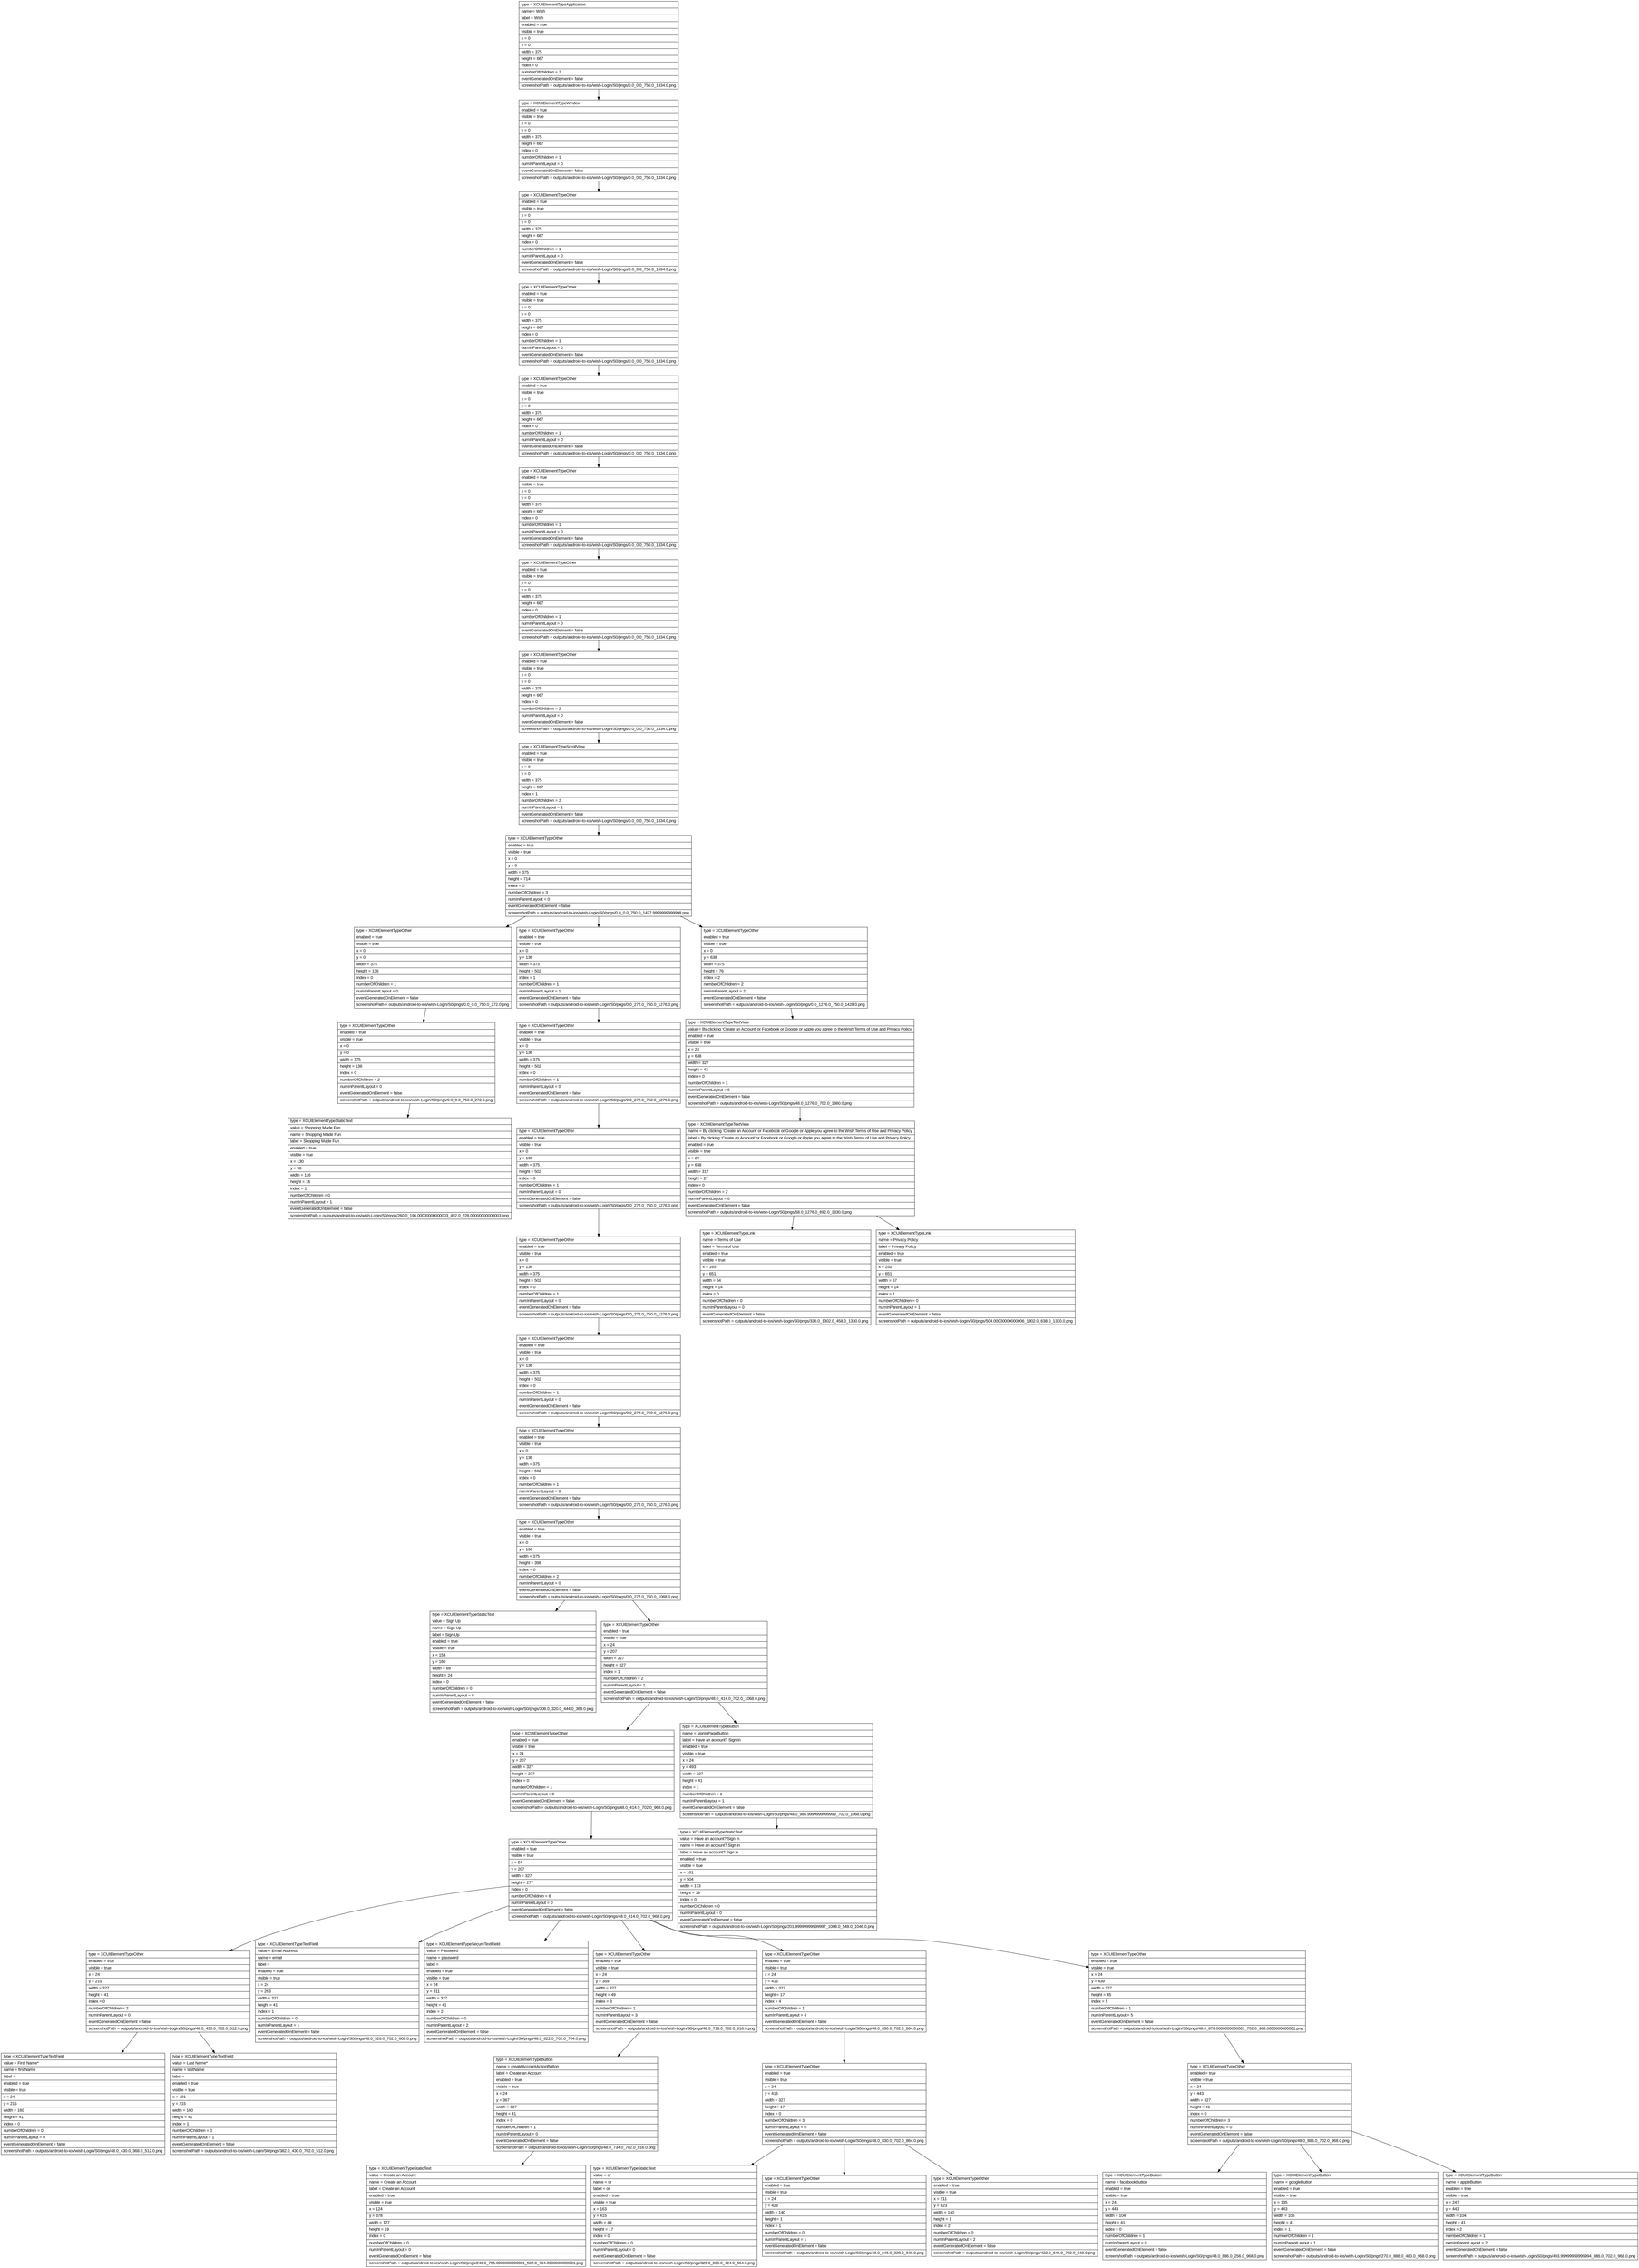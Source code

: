 digraph Layout {

	node [shape=record fontname=Arial];

	0	[label="{type = XCUIElementTypeApplication\l|name = Wish\l|label = Wish\l|enabled = true\l|visible = true\l|x = 0\l|y = 0\l|width = 375\l|height = 667\l|index = 0\l|numberOfChildren = 2\l|eventGeneratedOnElement = false \l|screenshotPath = outputs/android-to-ios/wish-Login/S0/pngs/0.0_0.0_750.0_1334.0.png\l}"]
	1	[label="{type = XCUIElementTypeWindow\l|enabled = true\l|visible = true\l|x = 0\l|y = 0\l|width = 375\l|height = 667\l|index = 0\l|numberOfChildren = 1\l|numInParentLayout = 0\l|eventGeneratedOnElement = false \l|screenshotPath = outputs/android-to-ios/wish-Login/S0/pngs/0.0_0.0_750.0_1334.0.png\l}"]
	2	[label="{type = XCUIElementTypeOther\l|enabled = true\l|visible = true\l|x = 0\l|y = 0\l|width = 375\l|height = 667\l|index = 0\l|numberOfChildren = 1\l|numInParentLayout = 0\l|eventGeneratedOnElement = false \l|screenshotPath = outputs/android-to-ios/wish-Login/S0/pngs/0.0_0.0_750.0_1334.0.png\l}"]
	3	[label="{type = XCUIElementTypeOther\l|enabled = true\l|visible = true\l|x = 0\l|y = 0\l|width = 375\l|height = 667\l|index = 0\l|numberOfChildren = 1\l|numInParentLayout = 0\l|eventGeneratedOnElement = false \l|screenshotPath = outputs/android-to-ios/wish-Login/S0/pngs/0.0_0.0_750.0_1334.0.png\l}"]
	4	[label="{type = XCUIElementTypeOther\l|enabled = true\l|visible = true\l|x = 0\l|y = 0\l|width = 375\l|height = 667\l|index = 0\l|numberOfChildren = 1\l|numInParentLayout = 0\l|eventGeneratedOnElement = false \l|screenshotPath = outputs/android-to-ios/wish-Login/S0/pngs/0.0_0.0_750.0_1334.0.png\l}"]
	5	[label="{type = XCUIElementTypeOther\l|enabled = true\l|visible = true\l|x = 0\l|y = 0\l|width = 375\l|height = 667\l|index = 0\l|numberOfChildren = 1\l|numInParentLayout = 0\l|eventGeneratedOnElement = false \l|screenshotPath = outputs/android-to-ios/wish-Login/S0/pngs/0.0_0.0_750.0_1334.0.png\l}"]
	6	[label="{type = XCUIElementTypeOther\l|enabled = true\l|visible = true\l|x = 0\l|y = 0\l|width = 375\l|height = 667\l|index = 0\l|numberOfChildren = 1\l|numInParentLayout = 0\l|eventGeneratedOnElement = false \l|screenshotPath = outputs/android-to-ios/wish-Login/S0/pngs/0.0_0.0_750.0_1334.0.png\l}"]
	7	[label="{type = XCUIElementTypeOther\l|enabled = true\l|visible = true\l|x = 0\l|y = 0\l|width = 375\l|height = 667\l|index = 0\l|numberOfChildren = 2\l|numInParentLayout = 0\l|eventGeneratedOnElement = false \l|screenshotPath = outputs/android-to-ios/wish-Login/S0/pngs/0.0_0.0_750.0_1334.0.png\l}"]
	8	[label="{type = XCUIElementTypeScrollView\l|enabled = true\l|visible = true\l|x = 0\l|y = 0\l|width = 375\l|height = 667\l|index = 1\l|numberOfChildren = 2\l|numInParentLayout = 1\l|eventGeneratedOnElement = false \l|screenshotPath = outputs/android-to-ios/wish-Login/S0/pngs/0.0_0.0_750.0_1334.0.png\l}"]
	9	[label="{type = XCUIElementTypeOther\l|enabled = true\l|visible = true\l|x = 0\l|y = 0\l|width = 375\l|height = 714\l|index = 0\l|numberOfChildren = 3\l|numInParentLayout = 0\l|eventGeneratedOnElement = false \l|screenshotPath = outputs/android-to-ios/wish-Login/S0/pngs/0.0_0.0_750.0_1427.9999999999998.png\l}"]
	10	[label="{type = XCUIElementTypeOther\l|enabled = true\l|visible = true\l|x = 0\l|y = 0\l|width = 375\l|height = 136\l|index = 0\l|numberOfChildren = 1\l|numInParentLayout = 0\l|eventGeneratedOnElement = false \l|screenshotPath = outputs/android-to-ios/wish-Login/S0/pngs/0.0_0.0_750.0_272.0.png\l}"]
	11	[label="{type = XCUIElementTypeOther\l|enabled = true\l|visible = true\l|x = 0\l|y = 136\l|width = 375\l|height = 502\l|index = 1\l|numberOfChildren = 1\l|numInParentLayout = 1\l|eventGeneratedOnElement = false \l|screenshotPath = outputs/android-to-ios/wish-Login/S0/pngs/0.0_272.0_750.0_1276.0.png\l}"]
	12	[label="{type = XCUIElementTypeOther\l|enabled = true\l|visible = true\l|x = 0\l|y = 638\l|width = 375\l|height = 76\l|index = 2\l|numberOfChildren = 2\l|numInParentLayout = 2\l|eventGeneratedOnElement = false \l|screenshotPath = outputs/android-to-ios/wish-Login/S0/pngs/0.0_1276.0_750.0_1428.0.png\l}"]
	13	[label="{type = XCUIElementTypeOther\l|enabled = true\l|visible = true\l|x = 0\l|y = 0\l|width = 375\l|height = 136\l|index = 0\l|numberOfChildren = 2\l|numInParentLayout = 0\l|eventGeneratedOnElement = false \l|screenshotPath = outputs/android-to-ios/wish-Login/S0/pngs/0.0_0.0_750.0_272.0.png\l}"]
	14	[label="{type = XCUIElementTypeOther\l|enabled = true\l|visible = true\l|x = 0\l|y = 136\l|width = 375\l|height = 502\l|index = 0\l|numberOfChildren = 1\l|numInParentLayout = 0\l|eventGeneratedOnElement = false \l|screenshotPath = outputs/android-to-ios/wish-Login/S0/pngs/0.0_272.0_750.0_1276.0.png\l}"]
	15	[label="{type = XCUIElementTypeTextView\l|value = By clicking ‘Create an Account’ or Facebook or Google or Apple you agree to the Wish Terms of Use and Privacy Policy\l|enabled = true\l|visible = true\l|x = 24\l|y = 638\l|width = 327\l|height = 42\l|index = 0\l|numberOfChildren = 1\l|numInParentLayout = 0\l|eventGeneratedOnElement = false \l|screenshotPath = outputs/android-to-ios/wish-Login/S0/pngs/48.0_1276.0_702.0_1360.0.png\l}"]
	16	[label="{type = XCUIElementTypeStaticText\l|value = Shopping Made Fun\l|name = Shopping Made Fun\l|label = Shopping Made Fun\l|enabled = true\l|visible = true\l|x = 130\l|y = 98\l|width = 116\l|height = 16\l|index = 1\l|numberOfChildren = 0\l|numInParentLayout = 1\l|eventGeneratedOnElement = false \l|screenshotPath = outputs/android-to-ios/wish-Login/S0/pngs/260.0_196.00000000000003_492.0_228.00000000000003.png\l}"]
	17	[label="{type = XCUIElementTypeOther\l|enabled = true\l|visible = true\l|x = 0\l|y = 136\l|width = 375\l|height = 502\l|index = 0\l|numberOfChildren = 1\l|numInParentLayout = 0\l|eventGeneratedOnElement = false \l|screenshotPath = outputs/android-to-ios/wish-Login/S0/pngs/0.0_272.0_750.0_1276.0.png\l}"]
	18	[label="{type = XCUIElementTypeTextView\l|name = By clicking ‘Create an Account’ or Facebook or Google or Apple you agree to the Wish Terms of Use and Privacy Policy\l|label = By clicking ‘Create an Account’ or Facebook or Google or Apple you agree to the Wish Terms of Use and Privacy Policy\l|enabled = true\l|visible = true\l|x = 29\l|y = 638\l|width = 317\l|height = 27\l|index = 0\l|numberOfChildren = 2\l|numInParentLayout = 0\l|eventGeneratedOnElement = false \l|screenshotPath = outputs/android-to-ios/wish-Login/S0/pngs/58.0_1276.0_692.0_1330.0.png\l}"]
	19	[label="{type = XCUIElementTypeOther\l|enabled = true\l|visible = true\l|x = 0\l|y = 136\l|width = 375\l|height = 502\l|index = 0\l|numberOfChildren = 1\l|numInParentLayout = 0\l|eventGeneratedOnElement = false \l|screenshotPath = outputs/android-to-ios/wish-Login/S0/pngs/0.0_272.0_750.0_1276.0.png\l}"]
	20	[label="{type = XCUIElementTypeLink\l|name = Terms of Use\l|label = Terms of Use\l|enabled = true\l|visible = true\l|x = 165\l|y = 651\l|width = 64\l|height = 14\l|index = 0\l|numberOfChildren = 0\l|numInParentLayout = 0\l|eventGeneratedOnElement = false \l|screenshotPath = outputs/android-to-ios/wish-Login/S0/pngs/330.0_1302.0_458.0_1330.0.png\l}"]
	21	[label="{type = XCUIElementTypeLink\l|name = Privacy Policy\l|label = Privacy Policy\l|enabled = true\l|visible = true\l|x = 252\l|y = 651\l|width = 67\l|height = 14\l|index = 1\l|numberOfChildren = 0\l|numInParentLayout = 1\l|eventGeneratedOnElement = false \l|screenshotPath = outputs/android-to-ios/wish-Login/S0/pngs/504.00000000000006_1302.0_638.0_1330.0.png\l}"]
	22	[label="{type = XCUIElementTypeOther\l|enabled = true\l|visible = true\l|x = 0\l|y = 136\l|width = 375\l|height = 502\l|index = 0\l|numberOfChildren = 1\l|numInParentLayout = 0\l|eventGeneratedOnElement = false \l|screenshotPath = outputs/android-to-ios/wish-Login/S0/pngs/0.0_272.0_750.0_1276.0.png\l}"]
	23	[label="{type = XCUIElementTypeOther\l|enabled = true\l|visible = true\l|x = 0\l|y = 136\l|width = 375\l|height = 502\l|index = 0\l|numberOfChildren = 1\l|numInParentLayout = 0\l|eventGeneratedOnElement = false \l|screenshotPath = outputs/android-to-ios/wish-Login/S0/pngs/0.0_272.0_750.0_1276.0.png\l}"]
	24	[label="{type = XCUIElementTypeOther\l|enabled = true\l|visible = true\l|x = 0\l|y = 136\l|width = 375\l|height = 398\l|index = 0\l|numberOfChildren = 2\l|numInParentLayout = 0\l|eventGeneratedOnElement = false \l|screenshotPath = outputs/android-to-ios/wish-Login/S0/pngs/0.0_272.0_750.0_1068.0.png\l}"]
	25	[label="{type = XCUIElementTypeStaticText\l|value = Sign Up\l|name = Sign Up\l|label = Sign Up\l|enabled = true\l|visible = true\l|x = 153\l|y = 160\l|width = 69\l|height = 24\l|index = 0\l|numberOfChildren = 0\l|numInParentLayout = 0\l|eventGeneratedOnElement = false \l|screenshotPath = outputs/android-to-ios/wish-Login/S0/pngs/306.0_320.0_444.0_368.0.png\l}"]
	26	[label="{type = XCUIElementTypeOther\l|enabled = true\l|visible = true\l|x = 24\l|y = 207\l|width = 327\l|height = 327\l|index = 1\l|numberOfChildren = 2\l|numInParentLayout = 1\l|eventGeneratedOnElement = false \l|screenshotPath = outputs/android-to-ios/wish-Login/S0/pngs/48.0_414.0_702.0_1068.0.png\l}"]
	27	[label="{type = XCUIElementTypeOther\l|enabled = true\l|visible = true\l|x = 24\l|y = 207\l|width = 327\l|height = 277\l|index = 0\l|numberOfChildren = 1\l|numInParentLayout = 0\l|eventGeneratedOnElement = false \l|screenshotPath = outputs/android-to-ios/wish-Login/S0/pngs/48.0_414.0_702.0_968.0.png\l}"]
	28	[label="{type = XCUIElementTypeButton\l|name = signInPageButton\l|label = Have an account? Sign in\l|enabled = true\l|visible = true\l|x = 24\l|y = 493\l|width = 327\l|height = 41\l|index = 1\l|numberOfChildren = 1\l|numInParentLayout = 1\l|eventGeneratedOnElement = false \l|screenshotPath = outputs/android-to-ios/wish-Login/S0/pngs/48.0_985.9999999999999_702.0_1068.0.png\l}"]
	29	[label="{type = XCUIElementTypeOther\l|enabled = true\l|visible = true\l|x = 24\l|y = 207\l|width = 327\l|height = 277\l|index = 0\l|numberOfChildren = 6\l|numInParentLayout = 0\l|eventGeneratedOnElement = false \l|screenshotPath = outputs/android-to-ios/wish-Login/S0/pngs/48.0_414.0_702.0_968.0.png\l}"]
	30	[label="{type = XCUIElementTypeStaticText\l|value = Have an account? Sign in\l|name = Have an account? Sign in\l|label = Have an account? Sign in\l|enabled = true\l|visible = true\l|x = 101\l|y = 504\l|width = 173\l|height = 19\l|index = 0\l|numberOfChildren = 0\l|numInParentLayout = 0\l|eventGeneratedOnElement = false \l|screenshotPath = outputs/android-to-ios/wish-Login/S0/pngs/201.99999999999997_1008.0_548.0_1046.0.png\l}"]
	31	[label="{type = XCUIElementTypeOther\l|enabled = true\l|visible = true\l|x = 24\l|y = 215\l|width = 327\l|height = 41\l|index = 0\l|numberOfChildren = 2\l|numInParentLayout = 0\l|eventGeneratedOnElement = false \l|screenshotPath = outputs/android-to-ios/wish-Login/S0/pngs/48.0_430.0_702.0_512.0.png\l}"]
	32	[label="{type = XCUIElementTypeTextField\l|value = Email Address\l|name = email\l|label = \l|enabled = true\l|visible = true\l|x = 24\l|y = 263\l|width = 327\l|height = 41\l|index = 1\l|numberOfChildren = 0\l|numInParentLayout = 1\l|eventGeneratedOnElement = false \l|screenshotPath = outputs/android-to-ios/wish-Login/S0/pngs/48.0_526.0_702.0_608.0.png\l}"]
	33	[label="{type = XCUIElementTypeSecureTextField\l|value = Password\l|name = password\l|label = \l|enabled = true\l|visible = true\l|x = 24\l|y = 311\l|width = 327\l|height = 41\l|index = 2\l|numberOfChildren = 0\l|numInParentLayout = 2\l|eventGeneratedOnElement = false \l|screenshotPath = outputs/android-to-ios/wish-Login/S0/pngs/48.0_622.0_702.0_704.0.png\l}"]
	34	[label="{type = XCUIElementTypeOther\l|enabled = true\l|visible = true\l|x = 24\l|y = 359\l|width = 327\l|height = 49\l|index = 3\l|numberOfChildren = 1\l|numInParentLayout = 3\l|eventGeneratedOnElement = false \l|screenshotPath = outputs/android-to-ios/wish-Login/S0/pngs/48.0_718.0_702.0_816.0.png\l}"]
	35	[label="{type = XCUIElementTypeOther\l|enabled = true\l|visible = true\l|x = 24\l|y = 415\l|width = 327\l|height = 17\l|index = 4\l|numberOfChildren = 1\l|numInParentLayout = 4\l|eventGeneratedOnElement = false \l|screenshotPath = outputs/android-to-ios/wish-Login/S0/pngs/48.0_830.0_702.0_864.0.png\l}"]
	36	[label="{type = XCUIElementTypeOther\l|enabled = true\l|visible = true\l|x = 24\l|y = 439\l|width = 327\l|height = 45\l|index = 5\l|numberOfChildren = 1\l|numInParentLayout = 5\l|eventGeneratedOnElement = false \l|screenshotPath = outputs/android-to-ios/wish-Login/S0/pngs/48.0_878.0000000000001_702.0_968.0000000000001.png\l}"]
	37	[label="{type = XCUIElementTypeTextField\l|value = First Name*\l|name = firstName\l|label = \l|enabled = true\l|visible = true\l|x = 24\l|y = 215\l|width = 160\l|height = 41\l|index = 0\l|numberOfChildren = 0\l|numInParentLayout = 0\l|eventGeneratedOnElement = false \l|screenshotPath = outputs/android-to-ios/wish-Login/S0/pngs/48.0_430.0_368.0_512.0.png\l}"]
	38	[label="{type = XCUIElementTypeTextField\l|value = Last Name*\l|name = lastName\l|label = \l|enabled = true\l|visible = true\l|x = 191\l|y = 215\l|width = 160\l|height = 41\l|index = 1\l|numberOfChildren = 0\l|numInParentLayout = 1\l|eventGeneratedOnElement = false \l|screenshotPath = outputs/android-to-ios/wish-Login/S0/pngs/382.0_430.0_702.0_512.0.png\l}"]
	39	[label="{type = XCUIElementTypeButton\l|name = createAccountActionButton\l|label = Create an Account\l|enabled = true\l|visible = true\l|x = 24\l|y = 367\l|width = 327\l|height = 41\l|index = 0\l|numberOfChildren = 1\l|numInParentLayout = 0\l|eventGeneratedOnElement = false \l|screenshotPath = outputs/android-to-ios/wish-Login/S0/pngs/48.0_734.0_702.0_816.0.png\l}"]
	40	[label="{type = XCUIElementTypeOther\l|enabled = true\l|visible = true\l|x = 24\l|y = 415\l|width = 327\l|height = 17\l|index = 0\l|numberOfChildren = 3\l|numInParentLayout = 0\l|eventGeneratedOnElement = false \l|screenshotPath = outputs/android-to-ios/wish-Login/S0/pngs/48.0_830.0_702.0_864.0.png\l}"]
	41	[label="{type = XCUIElementTypeOther\l|enabled = true\l|visible = true\l|x = 24\l|y = 443\l|width = 327\l|height = 41\l|index = 0\l|numberOfChildren = 3\l|numInParentLayout = 0\l|eventGeneratedOnElement = false \l|screenshotPath = outputs/android-to-ios/wish-Login/S0/pngs/48.0_886.0_702.0_968.0.png\l}"]
	42	[label="{type = XCUIElementTypeStaticText\l|value = Create an Account\l|name = Create an Account\l|label = Create an Account\l|enabled = true\l|visible = true\l|x = 124\l|y = 378\l|width = 127\l|height = 19\l|index = 0\l|numberOfChildren = 0\l|numInParentLayout = 0\l|eventGeneratedOnElement = false \l|screenshotPath = outputs/android-to-ios/wish-Login/S0/pngs/248.0_756.0000000000001_502.0_794.0000000000001.png\l}"]
	43	[label="{type = XCUIElementTypeStaticText\l|value = or\l|name = or\l|label = or\l|enabled = true\l|visible = true\l|x = 163\l|y = 415\l|width = 49\l|height = 17\l|index = 0\l|numberOfChildren = 0\l|numInParentLayout = 0\l|eventGeneratedOnElement = false \l|screenshotPath = outputs/android-to-ios/wish-Login/S0/pngs/326.0_830.0_424.0_864.0.png\l}"]
	44	[label="{type = XCUIElementTypeOther\l|enabled = true\l|visible = true\l|x = 24\l|y = 423\l|width = 140\l|height = 1\l|index = 1\l|numberOfChildren = 0\l|numInParentLayout = 1\l|eventGeneratedOnElement = false \l|screenshotPath = outputs/android-to-ios/wish-Login/S0/pngs/48.0_846.0_328.0_848.0.png\l}"]
	45	[label="{type = XCUIElementTypeOther\l|enabled = true\l|visible = true\l|x = 211\l|y = 423\l|width = 140\l|height = 1\l|index = 2\l|numberOfChildren = 0\l|numInParentLayout = 2\l|eventGeneratedOnElement = false \l|screenshotPath = outputs/android-to-ios/wish-Login/S0/pngs/422.0_846.0_702.0_848.0.png\l}"]
	46	[label="{type = XCUIElementTypeButton\l|name = facebookButton\l|enabled = true\l|visible = true\l|x = 24\l|y = 443\l|width = 104\l|height = 41\l|index = 0\l|numberOfChildren = 1\l|numInParentLayout = 0\l|eventGeneratedOnElement = false \l|screenshotPath = outputs/android-to-ios/wish-Login/S0/pngs/48.0_886.0_256.0_968.0.png\l}"]
	47	[label="{type = XCUIElementTypeButton\l|name = googleButton\l|enabled = true\l|visible = true\l|x = 135\l|y = 443\l|width = 105\l|height = 41\l|index = 1\l|numberOfChildren = 1\l|numInParentLayout = 1\l|eventGeneratedOnElement = false \l|screenshotPath = outputs/android-to-ios/wish-Login/S0/pngs/270.0_886.0_480.0_968.0.png\l}"]
	48	[label="{type = XCUIElementTypeButton\l|name = appleButton\l|enabled = true\l|visible = true\l|x = 247\l|y = 443\l|width = 104\l|height = 41\l|index = 2\l|numberOfChildren = 1\l|numInParentLayout = 2\l|eventGeneratedOnElement = false \l|screenshotPath = outputs/android-to-ios/wish-Login/S0/pngs/493.99999999999994_886.0_702.0_968.0.png\l}"]


	0 -> 1
	1 -> 2
	2 -> 3
	3 -> 4
	4 -> 5
	5 -> 6
	6 -> 7
	7 -> 8
	8 -> 9
	9 -> 10
	9 -> 11
	9 -> 12
	10 -> 13
	11 -> 14
	12 -> 15
	13 -> 16
	14 -> 17
	15 -> 18
	17 -> 19
	18 -> 20
	18 -> 21
	19 -> 22
	22 -> 23
	23 -> 24
	24 -> 25
	24 -> 26
	26 -> 27
	26 -> 28
	27 -> 29
	28 -> 30
	29 -> 31
	29 -> 32
	29 -> 33
	29 -> 34
	29 -> 35
	29 -> 36
	31 -> 37
	31 -> 38
	34 -> 39
	35 -> 40
	36 -> 41
	39 -> 42
	40 -> 43
	40 -> 44
	40 -> 45
	41 -> 46
	41 -> 47
	41 -> 48


}